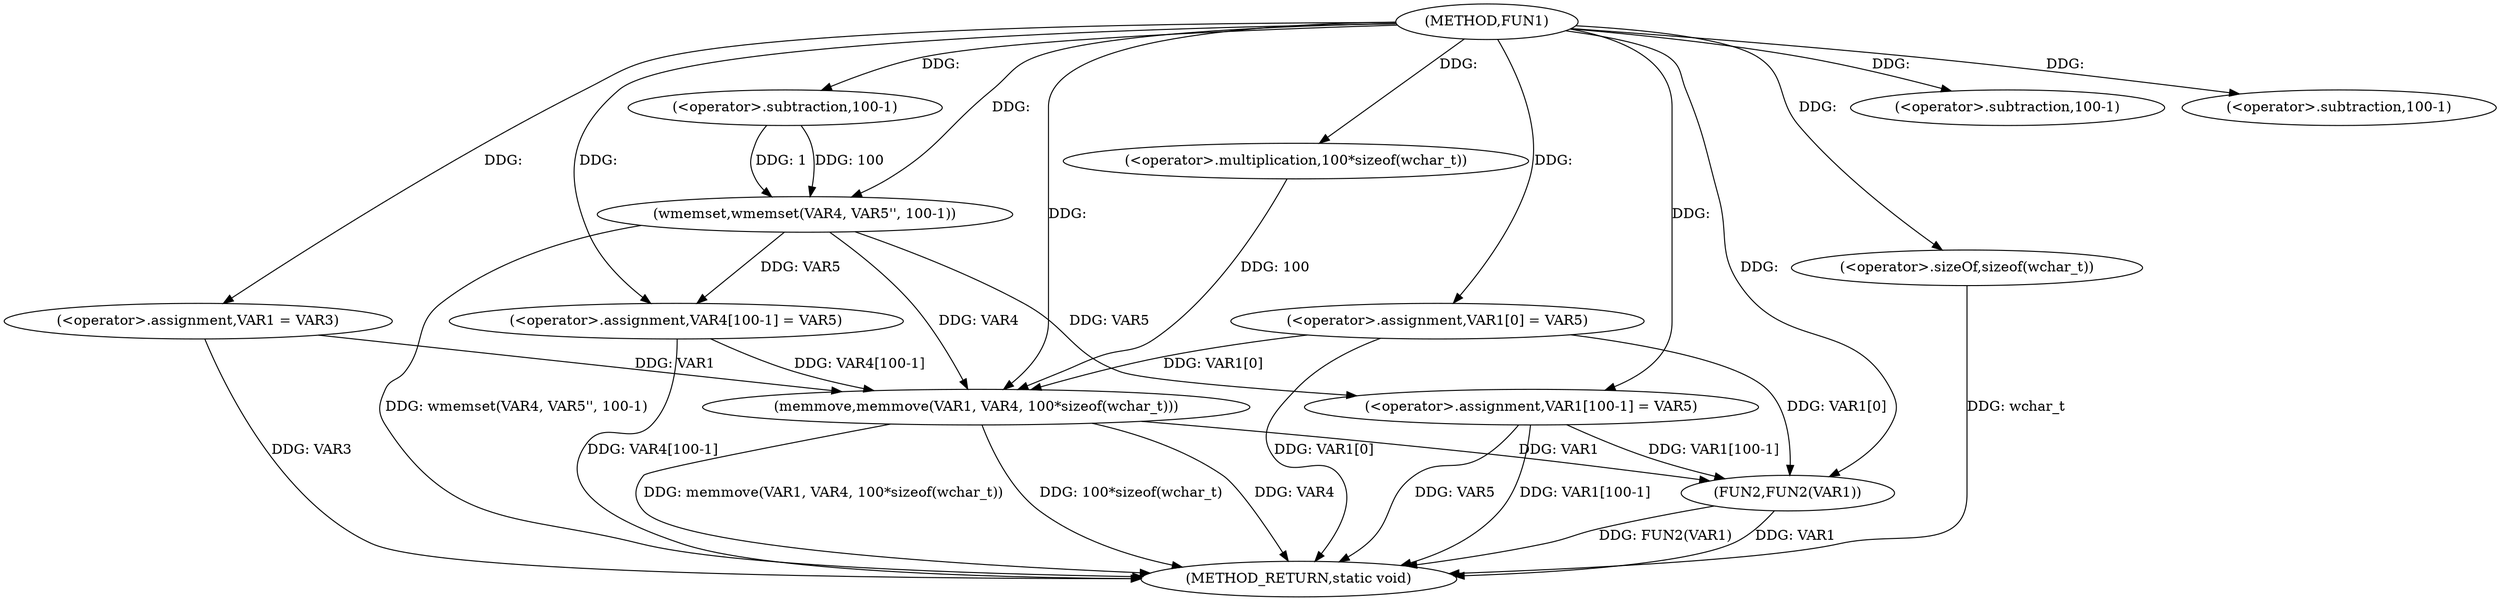 digraph FUN1 {  
"1000100" [label = "(METHOD,FUN1)" ]
"1000146" [label = "(METHOD_RETURN,static void)" ]
"1000107" [label = "(<operator>.assignment,VAR1 = VAR3)" ]
"1000110" [label = "(<operator>.assignment,VAR1[0] = VAR5)" ]
"1000117" [label = "(wmemset,wmemset(VAR4, VAR5'', 100-1))" ]
"1000120" [label = "(<operator>.subtraction,100-1)" ]
"1000123" [label = "(<operator>.assignment,VAR4[100-1] = VAR5)" ]
"1000126" [label = "(<operator>.subtraction,100-1)" ]
"1000130" [label = "(memmove,memmove(VAR1, VAR4, 100*sizeof(wchar_t)))" ]
"1000133" [label = "(<operator>.multiplication,100*sizeof(wchar_t))" ]
"1000135" [label = "(<operator>.sizeOf,sizeof(wchar_t))" ]
"1000137" [label = "(<operator>.assignment,VAR1[100-1] = VAR5)" ]
"1000140" [label = "(<operator>.subtraction,100-1)" ]
"1000144" [label = "(FUN2,FUN2(VAR1))" ]
  "1000117" -> "1000146"  [ label = "DDG: wmemset(VAR4, VAR5'', 100-1)"] 
  "1000130" -> "1000146"  [ label = "DDG: memmove(VAR1, VAR4, 100*sizeof(wchar_t))"] 
  "1000144" -> "1000146"  [ label = "DDG: FUN2(VAR1)"] 
  "1000130" -> "1000146"  [ label = "DDG: 100*sizeof(wchar_t)"] 
  "1000137" -> "1000146"  [ label = "DDG: VAR1[100-1]"] 
  "1000110" -> "1000146"  [ label = "DDG: VAR1[0]"] 
  "1000123" -> "1000146"  [ label = "DDG: VAR4[100-1]"] 
  "1000130" -> "1000146"  [ label = "DDG: VAR4"] 
  "1000137" -> "1000146"  [ label = "DDG: VAR5"] 
  "1000135" -> "1000146"  [ label = "DDG: wchar_t"] 
  "1000144" -> "1000146"  [ label = "DDG: VAR1"] 
  "1000107" -> "1000146"  [ label = "DDG: VAR3"] 
  "1000100" -> "1000107"  [ label = "DDG: "] 
  "1000100" -> "1000110"  [ label = "DDG: "] 
  "1000100" -> "1000117"  [ label = "DDG: "] 
  "1000120" -> "1000117"  [ label = "DDG: 100"] 
  "1000120" -> "1000117"  [ label = "DDG: 1"] 
  "1000100" -> "1000120"  [ label = "DDG: "] 
  "1000117" -> "1000123"  [ label = "DDG: VAR5"] 
  "1000100" -> "1000123"  [ label = "DDG: "] 
  "1000100" -> "1000126"  [ label = "DDG: "] 
  "1000107" -> "1000130"  [ label = "DDG: VAR1"] 
  "1000110" -> "1000130"  [ label = "DDG: VAR1[0]"] 
  "1000100" -> "1000130"  [ label = "DDG: "] 
  "1000117" -> "1000130"  [ label = "DDG: VAR4"] 
  "1000123" -> "1000130"  [ label = "DDG: VAR4[100-1]"] 
  "1000133" -> "1000130"  [ label = "DDG: 100"] 
  "1000100" -> "1000133"  [ label = "DDG: "] 
  "1000100" -> "1000135"  [ label = "DDG: "] 
  "1000100" -> "1000137"  [ label = "DDG: "] 
  "1000117" -> "1000137"  [ label = "DDG: VAR5"] 
  "1000100" -> "1000140"  [ label = "DDG: "] 
  "1000137" -> "1000144"  [ label = "DDG: VAR1[100-1]"] 
  "1000110" -> "1000144"  [ label = "DDG: VAR1[0]"] 
  "1000130" -> "1000144"  [ label = "DDG: VAR1"] 
  "1000100" -> "1000144"  [ label = "DDG: "] 
}
